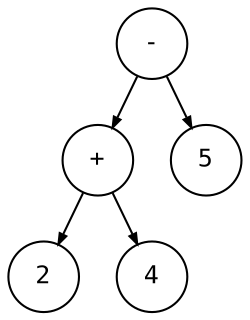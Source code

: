 digraph astgraph {
  node [shape=circle, fontsize=12, fontname="Courier", height=.1];
  ranksep=.3;
  edge [arrowsize=.5]
  node1 [label="-"]
  node2 [label="+"]
  node3 [label="2"]
  node4 [label="4"]
  node2 -> node3
  node2 -> node4
  node5 [label="5"]
  node1 -> node2
  node1 -> node5
}
